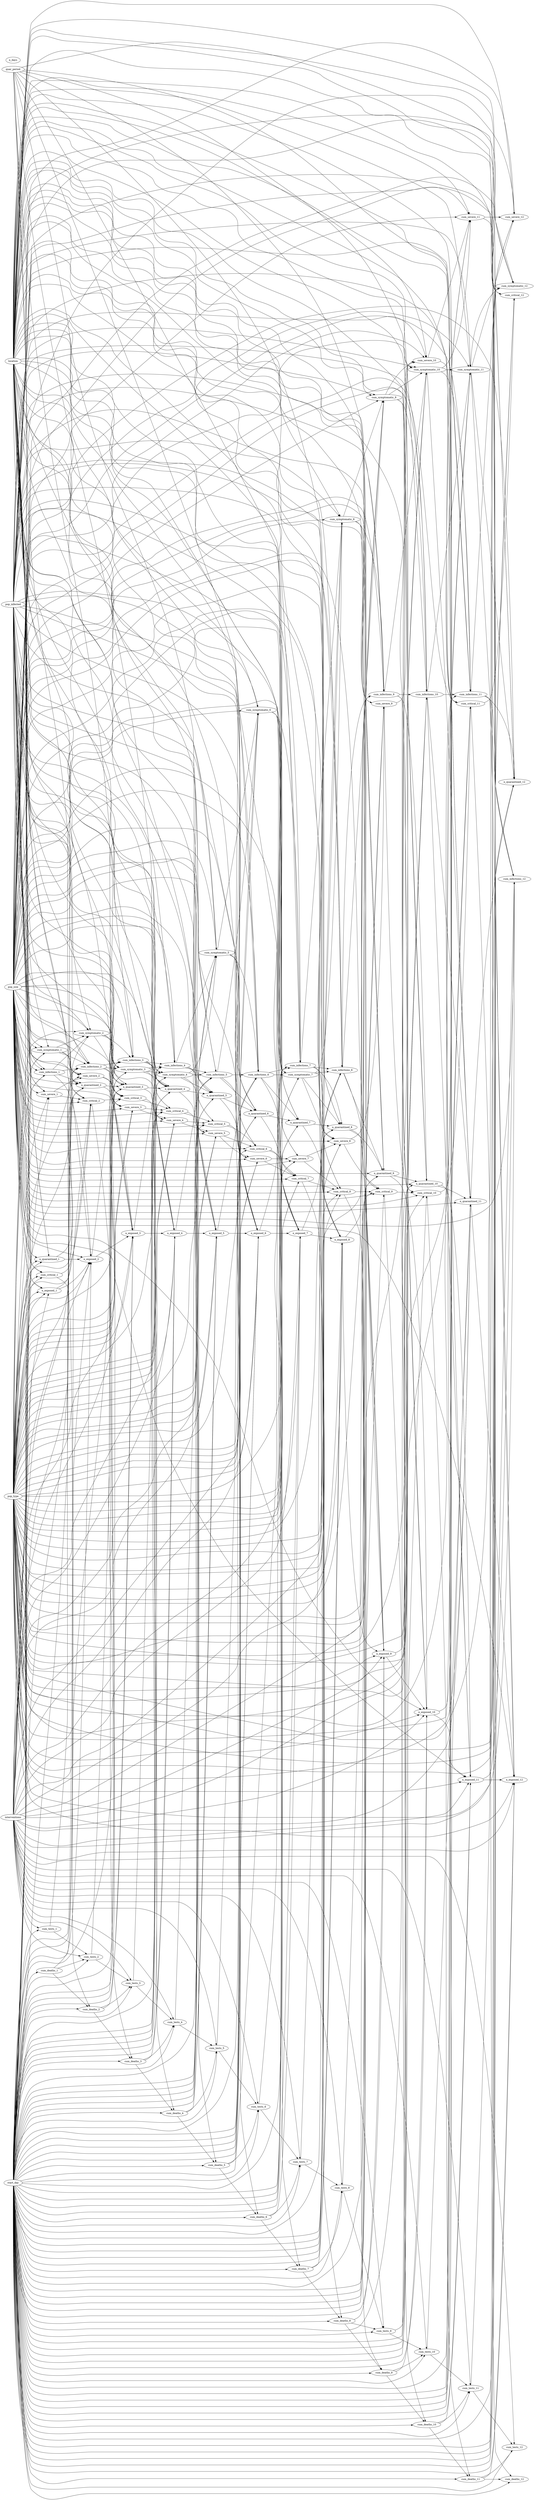 digraph "" {
	graph [newrank=True,
		rankdir=LR
	];
	{
		graph [graph_name=cluster_inputs,
			label=inputs
		];
		quar_period;
		pop_type;
		pop_size;
		pop_infected;
		location;
		start_day;
		interventions;
		n_days;
	}
	{
		graph [graph_name=cluster_1,
			label=<t<sub>0</sub>>
		];
		n_quarantined_1;
		n_exposed_1;
		cum_infections_1;
		cum_symptomatic_1;
		cum_severe_1;
		cum_critical_1;
		cum_tests_1;
		cum_deaths_1;
	}
	{
		graph [graph_name=cluster_2,
			label=<t<sub>2</sub>>
		];
		cum_tests_2;
		n_quarantined_2;
		n_exposed_2;
		cum_infections_2;
		cum_symptomatic_2;
		cum_severe_2;
		cum_critical_2;
		cum_deaths_2;
	}
	{
		graph [graph_name=cluster_3,
			label=<t<sub>3</sub>>
		];
		cum_tests_3;
		n_quarantined_3;
		n_exposed_3;
		cum_infections_3;
		cum_symptomatic_3;
		cum_severe_3;
		cum_critical_3;
		cum_deaths_3;
	}
	{
		graph [graph_name=cluster_4,
			label=<t<sub>4</sub>>
		];
		cum_tests_4;
		n_quarantined_4;
		n_exposed_4;
		cum_infections_4;
		cum_symptomatic_4;
		cum_severe_4;
		cum_critical_4;
		cum_deaths_4;
	}
	{
		graph [graph_name=cluster_5,
			label=<t<sub>5</sub>>
		];
		cum_tests_5;
		n_quarantined_5;
		n_exposed_5;
		cum_infections_5;
		cum_symptomatic_5;
		cum_severe_5;
		cum_critical_5;
		cum_deaths_5;
	}
	{
		graph [graph_name=cluster_6,
			label=<t<sub>6</sub>>
		];
		cum_tests_6;
		n_quarantined_6;
		n_exposed_6;
		cum_infections_6;
		cum_symptomatic_6;
		cum_severe_6;
		cum_critical_6;
		cum_deaths_6;
	}
	{
		graph [graph_name=cluster_7,
			label=<t<sub>7</sub>>
		];
		cum_tests_7;
		n_quarantined_7;
		n_exposed_7;
		cum_infections_7;
		cum_symptomatic_7;
		cum_severe_7;
		cum_critical_7;
		cum_deaths_7;
	}
	{
		graph [graph_name=cluster_8,
			label=<t<sub>8</sub>>
		];
		cum_tests_8;
		n_quarantined_8;
		n_exposed_8;
		cum_infections_8;
		cum_symptomatic_8;
		cum_severe_8;
		cum_critical_8;
		cum_deaths_8;
	}
	{
		graph [graph_name=cluster_9,
			label=<t<sub>9</sub>>
		];
		cum_tests_9;
		n_quarantined_9;
		n_exposed_9;
		cum_infections_9;
		cum_symptomatic_9;
		cum_severe_9;
		cum_critical_9;
		cum_deaths_9;
	}
	{
		graph [graph_name=cluster_10,
			label=<t<sub>10</sub>>
		];
		cum_tests_10;
		n_quarantined_10;
		n_exposed_10;
		cum_infections_10;
		cum_symptomatic_10;
		cum_severe_10;
		cum_critical_10;
		cum_deaths_10;
	}
	{
		graph [graph_name=cluster_11,
			label=<t<sub>11</sub>>
		];
		cum_tests_11;
		n_quarantined_11;
		n_exposed_11;
		cum_infections_11;
		cum_symptomatic_11;
		cum_severe_11;
		cum_critical_11;
		cum_deaths_11;
	}
	{
		graph [graph_name=cluster_12,
			label=<t<sub>12</sub>>
		];
		cum_tests_12;
		n_quarantined_12;
		n_exposed_12;
		cum_infections_12;
		cum_symptomatic_12;
		cum_severe_12;
		cum_critical_12;
		cum_deaths_12;
	}
	quar_period -> n_quarantined_1;
	quar_period -> n_quarantined_2;
	quar_period -> n_quarantined_3;
	quar_period -> n_quarantined_4;
	quar_period -> n_quarantined_5;
	quar_period -> n_quarantined_6;
	quar_period -> n_quarantined_7;
	quar_period -> n_quarantined_8;
	quar_period -> n_quarantined_9;
	quar_period -> n_quarantined_10;
	quar_period -> n_quarantined_11;
	quar_period -> n_quarantined_12;
	n_quarantined_1 -> n_quarantined_2;
	n_quarantined_1 -> n_exposed_2;
	pop_type -> n_quarantined_1;
	pop_type -> n_exposed_1;
	pop_type -> cum_infections_1;
	pop_type -> cum_symptomatic_1;
	pop_type -> cum_severe_1;
	pop_type -> cum_critical_1;
	pop_type -> n_quarantined_2;
	pop_type -> n_exposed_2;
	pop_type -> cum_infections_2;
	pop_type -> cum_symptomatic_2;
	pop_type -> cum_severe_2;
	pop_type -> cum_critical_2;
	pop_type -> n_quarantined_3;
	pop_type -> n_exposed_3;
	pop_type -> cum_infections_3;
	pop_type -> cum_symptomatic_3;
	pop_type -> cum_severe_3;
	pop_type -> cum_critical_3;
	pop_type -> n_quarantined_4;
	pop_type -> n_exposed_4;
	pop_type -> cum_infections_4;
	pop_type -> cum_symptomatic_4;
	pop_type -> cum_severe_4;
	pop_type -> cum_critical_4;
	pop_type -> n_quarantined_5;
	pop_type -> n_exposed_5;
	pop_type -> cum_infections_5;
	pop_type -> cum_symptomatic_5;
	pop_type -> cum_severe_5;
	pop_type -> cum_critical_5;
	pop_type -> n_quarantined_6;
	pop_type -> n_exposed_6;
	pop_type -> cum_infections_6;
	pop_type -> cum_symptomatic_6;
	pop_type -> cum_severe_6;
	pop_type -> cum_critical_6;
	pop_type -> n_quarantined_7;
	pop_type -> n_exposed_7;
	pop_type -> cum_infections_7;
	pop_type -> cum_symptomatic_7;
	pop_type -> cum_severe_7;
	pop_type -> cum_critical_7;
	pop_type -> n_quarantined_8;
	pop_type -> n_exposed_8;
	pop_type -> cum_infections_8;
	pop_type -> cum_symptomatic_8;
	pop_type -> cum_severe_8;
	pop_type -> cum_critical_8;
	pop_type -> n_quarantined_9;
	pop_type -> n_exposed_9;
	pop_type -> cum_infections_9;
	pop_type -> cum_symptomatic_9;
	pop_type -> cum_severe_9;
	pop_type -> cum_critical_9;
	pop_type -> n_quarantined_10;
	pop_type -> n_exposed_10;
	pop_type -> cum_infections_10;
	pop_type -> cum_symptomatic_10;
	pop_type -> cum_severe_10;
	pop_type -> cum_critical_10;
	pop_type -> n_quarantined_11;
	pop_type -> n_exposed_11;
	pop_type -> cum_infections_11;
	pop_type -> cum_symptomatic_11;
	pop_type -> cum_severe_11;
	pop_type -> cum_critical_11;
	pop_type -> n_quarantined_12;
	pop_type -> n_exposed_12;
	pop_type -> cum_infections_12;
	pop_type -> cum_symptomatic_12;
	pop_type -> cum_severe_12;
	pop_type -> cum_critical_12;
	n_exposed_1 -> n_exposed_2;
	n_exposed_1 -> cum_infections_2;
	cum_infections_1 -> n_quarantined_2;
	cum_infections_1 -> n_exposed_2;
	cum_infections_1 -> cum_infections_2;
	cum_infections_1 -> cum_symptomatic_2;
	cum_symptomatic_1 -> n_quarantined_2;
	cum_symptomatic_1 -> cum_infections_2;
	cum_symptomatic_1 -> cum_symptomatic_2;
	cum_symptomatic_1 -> cum_severe_2;
	cum_severe_1 -> cum_severe_2;
	cum_severe_1 -> cum_critical_2;
	cum_critical_1 -> cum_critical_2;
	cum_critical_1 -> cum_deaths_2;
	pop_size -> n_quarantined_1;
	pop_size -> n_exposed_1;
	pop_size -> cum_infections_1;
	pop_size -> cum_symptomatic_1;
	pop_size -> cum_severe_1;
	pop_size -> cum_critical_1;
	pop_size -> n_quarantined_2;
	pop_size -> n_exposed_2;
	pop_size -> cum_infections_2;
	pop_size -> cum_symptomatic_2;
	pop_size -> cum_severe_2;
	pop_size -> cum_critical_2;
	pop_size -> n_quarantined_3;
	pop_size -> n_exposed_3;
	pop_size -> cum_infections_3;
	pop_size -> cum_symptomatic_3;
	pop_size -> cum_severe_3;
	pop_size -> cum_critical_3;
	pop_size -> n_quarantined_4;
	pop_size -> n_exposed_4;
	pop_size -> cum_infections_4;
	pop_size -> cum_symptomatic_4;
	pop_size -> cum_severe_4;
	pop_size -> cum_critical_4;
	pop_size -> n_quarantined_5;
	pop_size -> n_exposed_5;
	pop_size -> cum_infections_5;
	pop_size -> cum_symptomatic_5;
	pop_size -> cum_severe_5;
	pop_size -> cum_critical_5;
	pop_size -> n_quarantined_6;
	pop_size -> n_exposed_6;
	pop_size -> cum_infections_6;
	pop_size -> cum_symptomatic_6;
	pop_size -> cum_severe_6;
	pop_size -> cum_critical_6;
	pop_size -> n_quarantined_7;
	pop_size -> n_exposed_7;
	pop_size -> cum_infections_7;
	pop_size -> cum_symptomatic_7;
	pop_size -> cum_severe_7;
	pop_size -> cum_critical_7;
	pop_size -> n_quarantined_8;
	pop_size -> n_exposed_8;
	pop_size -> cum_infections_8;
	pop_size -> cum_symptomatic_8;
	pop_size -> cum_severe_8;
	pop_size -> cum_critical_8;
	pop_size -> n_quarantined_9;
	pop_size -> n_exposed_9;
	pop_size -> cum_infections_9;
	pop_size -> cum_symptomatic_9;
	pop_size -> cum_severe_9;
	pop_size -> cum_critical_9;
	pop_size -> n_quarantined_10;
	pop_size -> n_exposed_10;
	pop_size -> cum_infections_10;
	pop_size -> cum_symptomatic_10;
	pop_size -> cum_severe_10;
	pop_size -> cum_critical_10;
	pop_size -> n_quarantined_11;
	pop_size -> n_exposed_11;
	pop_size -> cum_infections_11;
	pop_size -> cum_symptomatic_11;
	pop_size -> cum_severe_11;
	pop_size -> cum_critical_11;
	pop_size -> n_quarantined_12;
	pop_size -> n_exposed_12;
	pop_size -> cum_infections_12;
	pop_size -> cum_symptomatic_12;
	pop_size -> cum_severe_12;
	pop_size -> cum_critical_12;
	pop_infected -> cum_infections_1;
	pop_infected -> cum_symptomatic_1;
	pop_infected -> cum_severe_1;
	pop_infected -> cum_critical_1;
	pop_infected -> cum_infections_2;
	pop_infected -> cum_symptomatic_2;
	pop_infected -> cum_severe_2;
	pop_infected -> cum_critical_2;
	pop_infected -> cum_infections_3;
	pop_infected -> cum_symptomatic_3;
	pop_infected -> cum_severe_3;
	pop_infected -> cum_critical_3;
	pop_infected -> cum_infections_4;
	pop_infected -> cum_symptomatic_4;
	pop_infected -> cum_severe_4;
	pop_infected -> cum_critical_4;
	pop_infected -> cum_infections_5;
	pop_infected -> cum_symptomatic_5;
	pop_infected -> cum_severe_5;
	pop_infected -> cum_critical_5;
	pop_infected -> cum_infections_6;
	pop_infected -> cum_symptomatic_6;
	pop_infected -> cum_severe_6;
	pop_infected -> cum_critical_6;
	pop_infected -> cum_infections_7;
	pop_infected -> cum_symptomatic_7;
	pop_infected -> cum_severe_7;
	pop_infected -> cum_critical_7;
	pop_infected -> cum_infections_8;
	pop_infected -> cum_symptomatic_8;
	pop_infected -> cum_severe_8;
	pop_infected -> cum_critical_8;
	pop_infected -> cum_infections_9;
	pop_infected -> cum_symptomatic_9;
	pop_infected -> cum_severe_9;
	pop_infected -> cum_critical_9;
	pop_infected -> cum_infections_10;
	pop_infected -> cum_symptomatic_10;
	pop_infected -> cum_severe_10;
	pop_infected -> cum_critical_10;
	pop_infected -> cum_infections_11;
	pop_infected -> cum_symptomatic_11;
	pop_infected -> cum_severe_11;
	pop_infected -> cum_critical_11;
	pop_infected -> cum_infections_12;
	pop_infected -> cum_symptomatic_12;
	pop_infected -> cum_severe_12;
	pop_infected -> cum_critical_12;
	location -> n_quarantined_1;
	location -> n_exposed_1;
	location -> cum_infections_1;
	location -> cum_symptomatic_1;
	location -> cum_severe_1;
	location -> cum_critical_1;
	location -> n_quarantined_2;
	location -> n_exposed_2;
	location -> cum_infections_2;
	location -> cum_symptomatic_2;
	location -> cum_severe_2;
	location -> cum_critical_2;
	location -> n_quarantined_3;
	location -> n_exposed_3;
	location -> cum_infections_3;
	location -> cum_symptomatic_3;
	location -> cum_severe_3;
	location -> cum_critical_3;
	location -> n_quarantined_4;
	location -> n_exposed_4;
	location -> cum_infections_4;
	location -> cum_symptomatic_4;
	location -> cum_severe_4;
	location -> cum_critical_4;
	location -> n_quarantined_5;
	location -> n_exposed_5;
	location -> cum_infections_5;
	location -> cum_symptomatic_5;
	location -> cum_severe_5;
	location -> cum_critical_5;
	location -> n_quarantined_6;
	location -> n_exposed_6;
	location -> cum_infections_6;
	location -> cum_symptomatic_6;
	location -> cum_severe_6;
	location -> cum_critical_6;
	location -> n_quarantined_7;
	location -> n_exposed_7;
	location -> cum_infections_7;
	location -> cum_symptomatic_7;
	location -> cum_severe_7;
	location -> cum_critical_7;
	location -> n_quarantined_8;
	location -> n_exposed_8;
	location -> cum_infections_8;
	location -> cum_symptomatic_8;
	location -> cum_severe_8;
	location -> cum_critical_8;
	location -> n_quarantined_9;
	location -> n_exposed_9;
	location -> cum_infections_9;
	location -> cum_symptomatic_9;
	location -> cum_severe_9;
	location -> cum_critical_9;
	location -> n_quarantined_10;
	location -> n_exposed_10;
	location -> cum_infections_10;
	location -> cum_symptomatic_10;
	location -> cum_severe_10;
	location -> cum_critical_10;
	location -> n_quarantined_11;
	location -> n_exposed_11;
	location -> cum_infections_11;
	location -> cum_symptomatic_11;
	location -> cum_severe_11;
	location -> cum_critical_11;
	location -> n_quarantined_12;
	location -> n_exposed_12;
	location -> cum_infections_12;
	location -> cum_symptomatic_12;
	location -> cum_severe_12;
	location -> cum_critical_12;
	start_day -> n_quarantined_1;
	start_day -> n_exposed_1;
	start_day -> cum_infections_1;
	start_day -> cum_symptomatic_1;
	start_day -> cum_severe_1;
	start_day -> cum_critical_1;
	start_day -> cum_tests_1;
	start_day -> cum_deaths_1;
	start_day -> cum_tests_2;
	start_day -> n_quarantined_2;
	start_day -> n_exposed_2;
	start_day -> cum_infections_2;
	start_day -> cum_symptomatic_2;
	start_day -> cum_severe_2;
	start_day -> cum_critical_2;
	start_day -> cum_deaths_2;
	start_day -> cum_tests_3;
	start_day -> n_quarantined_3;
	start_day -> n_exposed_3;
	start_day -> cum_infections_3;
	start_day -> cum_symptomatic_3;
	start_day -> cum_severe_3;
	start_day -> cum_critical_3;
	start_day -> cum_deaths_3;
	start_day -> cum_tests_4;
	start_day -> n_quarantined_4;
	start_day -> n_exposed_4;
	start_day -> cum_infections_4;
	start_day -> cum_symptomatic_4;
	start_day -> cum_severe_4;
	start_day -> cum_critical_4;
	start_day -> cum_deaths_4;
	start_day -> cum_tests_5;
	start_day -> n_quarantined_5;
	start_day -> n_exposed_5;
	start_day -> cum_infections_5;
	start_day -> cum_symptomatic_5;
	start_day -> cum_severe_5;
	start_day -> cum_critical_5;
	start_day -> cum_deaths_5;
	start_day -> cum_tests_6;
	start_day -> n_quarantined_6;
	start_day -> n_exposed_6;
	start_day -> cum_infections_6;
	start_day -> cum_symptomatic_6;
	start_day -> cum_severe_6;
	start_day -> cum_critical_6;
	start_day -> cum_deaths_6;
	start_day -> cum_tests_7;
	start_day -> n_quarantined_7;
	start_day -> n_exposed_7;
	start_day -> cum_infections_7;
	start_day -> cum_symptomatic_7;
	start_day -> cum_severe_7;
	start_day -> cum_critical_7;
	start_day -> cum_deaths_7;
	start_day -> cum_tests_8;
	start_day -> n_quarantined_8;
	start_day -> n_exposed_8;
	start_day -> cum_infections_8;
	start_day -> cum_symptomatic_8;
	start_day -> cum_severe_8;
	start_day -> cum_critical_8;
	start_day -> cum_deaths_8;
	start_day -> cum_tests_9;
	start_day -> n_quarantined_9;
	start_day -> n_exposed_9;
	start_day -> cum_infections_9;
	start_day -> cum_symptomatic_9;
	start_day -> cum_severe_9;
	start_day -> cum_critical_9;
	start_day -> cum_deaths_9;
	start_day -> cum_tests_10;
	start_day -> n_quarantined_10;
	start_day -> n_exposed_10;
	start_day -> cum_infections_10;
	start_day -> cum_symptomatic_10;
	start_day -> cum_severe_10;
	start_day -> cum_critical_10;
	start_day -> cum_deaths_10;
	start_day -> cum_tests_11;
	start_day -> n_quarantined_11;
	start_day -> n_exposed_11;
	start_day -> cum_infections_11;
	start_day -> cum_symptomatic_11;
	start_day -> cum_severe_11;
	start_day -> cum_critical_11;
	start_day -> cum_deaths_11;
	start_day -> cum_tests_12;
	start_day -> n_quarantined_12;
	start_day -> n_exposed_12;
	start_day -> cum_infections_12;
	start_day -> cum_symptomatic_12;
	start_day -> cum_severe_12;
	start_day -> cum_critical_12;
	start_day -> cum_deaths_12;
	cum_tests_1 -> cum_tests_2;
	cum_tests_1 -> n_quarantined_2;
	cum_deaths_1 -> cum_tests_2;
	cum_deaths_1 -> n_exposed_2;
	cum_deaths_1 -> cum_deaths_2;
	interventions -> n_quarantined_1;
	interventions -> n_exposed_1;
	interventions -> cum_tests_1;
	interventions -> cum_tests_2;
	interventions -> n_quarantined_2;
	interventions -> n_exposed_2;
	interventions -> cum_tests_3;
	interventions -> n_quarantined_3;
	interventions -> n_exposed_3;
	interventions -> cum_tests_4;
	interventions -> n_quarantined_4;
	interventions -> n_exposed_4;
	interventions -> cum_tests_5;
	interventions -> n_quarantined_5;
	interventions -> n_exposed_5;
	interventions -> cum_tests_6;
	interventions -> n_quarantined_6;
	interventions -> n_exposed_6;
	interventions -> cum_tests_7;
	interventions -> n_quarantined_7;
	interventions -> n_exposed_7;
	interventions -> cum_tests_8;
	interventions -> n_quarantined_8;
	interventions -> n_exposed_8;
	interventions -> cum_tests_9;
	interventions -> n_quarantined_9;
	interventions -> n_exposed_9;
	interventions -> cum_tests_10;
	interventions -> n_quarantined_10;
	interventions -> n_exposed_10;
	interventions -> cum_tests_11;
	interventions -> n_quarantined_11;
	interventions -> n_exposed_11;
	interventions -> cum_tests_12;
	interventions -> n_quarantined_12;
	interventions -> n_exposed_12;
	cum_tests_2 -> cum_tests_3;
	cum_tests_2 -> n_quarantined_3;
	n_quarantined_2 -> n_quarantined_3;
	n_quarantined_2 -> n_exposed_3;
	n_exposed_2 -> n_exposed_3;
	n_exposed_2 -> cum_infections_3;
	cum_infections_2 -> n_quarantined_3;
	cum_infections_2 -> n_exposed_3;
	cum_infections_2 -> cum_infections_3;
	cum_infections_2 -> cum_symptomatic_3;
	cum_symptomatic_2 -> n_quarantined_3;
	cum_symptomatic_2 -> cum_infections_3;
	cum_symptomatic_2 -> cum_symptomatic_3;
	cum_symptomatic_2 -> cum_severe_3;
	cum_severe_2 -> cum_severe_3;
	cum_severe_2 -> cum_critical_3;
	cum_critical_2 -> cum_critical_3;
	cum_critical_2 -> cum_deaths_3;
	cum_deaths_2 -> cum_tests_3;
	cum_deaths_2 -> n_exposed_3;
	cum_deaths_2 -> cum_deaths_3;
	cum_tests_3 -> cum_tests_4;
	cum_tests_3 -> n_quarantined_4;
	n_quarantined_3 -> n_quarantined_4;
	n_quarantined_3 -> n_exposed_4;
	n_exposed_3 -> n_exposed_4;
	n_exposed_3 -> cum_infections_4;
	cum_infections_3 -> n_quarantined_4;
	cum_infections_3 -> n_exposed_4;
	cum_infections_3 -> cum_infections_4;
	cum_infections_3 -> cum_symptomatic_4;
	cum_symptomatic_3 -> n_quarantined_4;
	cum_symptomatic_3 -> cum_infections_4;
	cum_symptomatic_3 -> cum_symptomatic_4;
	cum_symptomatic_3 -> cum_severe_4;
	cum_severe_3 -> cum_severe_4;
	cum_severe_3 -> cum_critical_4;
	cum_critical_3 -> cum_critical_4;
	cum_critical_3 -> cum_deaths_4;
	cum_deaths_3 -> cum_tests_4;
	cum_deaths_3 -> n_exposed_4;
	cum_deaths_3 -> cum_deaths_4;
	cum_tests_4 -> cum_tests_5;
	cum_tests_4 -> n_quarantined_5;
	n_quarantined_4 -> n_quarantined_5;
	n_quarantined_4 -> n_exposed_5;
	n_exposed_4 -> n_exposed_5;
	n_exposed_4 -> cum_infections_5;
	cum_infections_4 -> n_quarantined_5;
	cum_infections_4 -> n_exposed_5;
	cum_infections_4 -> cum_infections_5;
	cum_infections_4 -> cum_symptomatic_5;
	cum_symptomatic_4 -> n_quarantined_5;
	cum_symptomatic_4 -> cum_infections_5;
	cum_symptomatic_4 -> cum_symptomatic_5;
	cum_symptomatic_4 -> cum_severe_5;
	cum_severe_4 -> cum_severe_5;
	cum_severe_4 -> cum_critical_5;
	cum_critical_4 -> cum_critical_5;
	cum_critical_4 -> cum_deaths_5;
	cum_deaths_4 -> cum_tests_5;
	cum_deaths_4 -> n_exposed_5;
	cum_deaths_4 -> cum_deaths_5;
	cum_tests_5 -> cum_tests_6;
	cum_tests_5 -> n_quarantined_6;
	n_quarantined_5 -> n_quarantined_6;
	n_quarantined_5 -> n_exposed_6;
	n_exposed_5 -> n_exposed_6;
	n_exposed_5 -> cum_infections_6;
	cum_infections_5 -> n_quarantined_6;
	cum_infections_5 -> n_exposed_6;
	cum_infections_5 -> cum_infections_6;
	cum_infections_5 -> cum_symptomatic_6;
	cum_symptomatic_5 -> n_quarantined_6;
	cum_symptomatic_5 -> cum_infections_6;
	cum_symptomatic_5 -> cum_symptomatic_6;
	cum_symptomatic_5 -> cum_severe_6;
	cum_severe_5 -> cum_severe_6;
	cum_severe_5 -> cum_critical_6;
	cum_critical_5 -> cum_critical_6;
	cum_critical_5 -> cum_deaths_6;
	cum_deaths_5 -> cum_tests_6;
	cum_deaths_5 -> n_exposed_6;
	cum_deaths_5 -> cum_deaths_6;
	cum_tests_6 -> cum_tests_7;
	cum_tests_6 -> n_quarantined_7;
	n_quarantined_6 -> n_quarantined_7;
	n_quarantined_6 -> n_exposed_7;
	n_exposed_6 -> n_exposed_7;
	n_exposed_6 -> cum_infections_7;
	cum_infections_6 -> n_quarantined_7;
	cum_infections_6 -> n_exposed_7;
	cum_infections_6 -> cum_infections_7;
	cum_infections_6 -> cum_symptomatic_7;
	cum_symptomatic_6 -> n_quarantined_7;
	cum_symptomatic_6 -> cum_infections_7;
	cum_symptomatic_6 -> cum_symptomatic_7;
	cum_symptomatic_6 -> cum_severe_7;
	cum_severe_6 -> cum_severe_7;
	cum_severe_6 -> cum_critical_7;
	cum_critical_6 -> cum_critical_7;
	cum_critical_6 -> cum_deaths_7;
	cum_deaths_6 -> cum_tests_7;
	cum_deaths_6 -> n_exposed_7;
	cum_deaths_6 -> cum_deaths_7;
	cum_tests_7 -> cum_tests_8;
	cum_tests_7 -> n_quarantined_8;
	n_quarantined_7 -> n_quarantined_8;
	n_quarantined_7 -> n_exposed_8;
	n_exposed_7 -> n_exposed_8;
	n_exposed_7 -> cum_infections_8;
	cum_infections_7 -> n_quarantined_8;
	cum_infections_7 -> n_exposed_8;
	cum_infections_7 -> cum_infections_8;
	cum_infections_7 -> cum_symptomatic_8;
	cum_symptomatic_7 -> n_quarantined_8;
	cum_symptomatic_7 -> cum_infections_8;
	cum_symptomatic_7 -> cum_symptomatic_8;
	cum_symptomatic_7 -> cum_severe_8;
	cum_severe_7 -> cum_severe_8;
	cum_severe_7 -> cum_critical_8;
	cum_critical_7 -> cum_critical_8;
	cum_critical_7 -> cum_deaths_8;
	cum_deaths_7 -> cum_tests_8;
	cum_deaths_7 -> n_exposed_8;
	cum_deaths_7 -> cum_deaths_8;
	cum_tests_8 -> cum_tests_9;
	cum_tests_8 -> n_quarantined_9;
	n_quarantined_8 -> n_quarantined_9;
	n_quarantined_8 -> n_exposed_9;
	n_exposed_8 -> n_exposed_9;
	n_exposed_8 -> cum_infections_9;
	cum_infections_8 -> n_quarantined_9;
	cum_infections_8 -> n_exposed_9;
	cum_infections_8 -> cum_infections_9;
	cum_infections_8 -> cum_symptomatic_9;
	cum_symptomatic_8 -> n_quarantined_9;
	cum_symptomatic_8 -> cum_infections_9;
	cum_symptomatic_8 -> cum_symptomatic_9;
	cum_symptomatic_8 -> cum_severe_9;
	cum_severe_8 -> cum_severe_9;
	cum_severe_8 -> cum_critical_9;
	cum_critical_8 -> cum_critical_9;
	cum_critical_8 -> cum_deaths_9;
	cum_deaths_8 -> cum_tests_9;
	cum_deaths_8 -> n_exposed_9;
	cum_deaths_8 -> cum_deaths_9;
	cum_tests_9 -> cum_tests_10;
	cum_tests_9 -> n_quarantined_10;
	n_quarantined_9 -> n_quarantined_10;
	n_quarantined_9 -> n_exposed_10;
	n_exposed_9 -> n_exposed_10;
	n_exposed_9 -> cum_infections_10;
	cum_infections_9 -> n_quarantined_10;
	cum_infections_9 -> n_exposed_10;
	cum_infections_9 -> cum_infections_10;
	cum_infections_9 -> cum_symptomatic_10;
	cum_symptomatic_9 -> n_quarantined_10;
	cum_symptomatic_9 -> cum_infections_10;
	cum_symptomatic_9 -> cum_symptomatic_10;
	cum_symptomatic_9 -> cum_severe_10;
	cum_severe_9 -> cum_severe_10;
	cum_severe_9 -> cum_critical_10;
	cum_critical_9 -> cum_critical_10;
	cum_critical_9 -> cum_deaths_10;
	cum_deaths_9 -> cum_tests_10;
	cum_deaths_9 -> n_exposed_10;
	cum_deaths_9 -> cum_deaths_10;
	cum_tests_10 -> cum_tests_11;
	cum_tests_10 -> n_quarantined_11;
	n_quarantined_10 -> n_quarantined_11;
	n_quarantined_10 -> n_exposed_11;
	n_exposed_10 -> n_exposed_11;
	n_exposed_10 -> cum_infections_11;
	cum_infections_10 -> n_quarantined_11;
	cum_infections_10 -> n_exposed_11;
	cum_infections_10 -> cum_infections_11;
	cum_infections_10 -> cum_symptomatic_11;
	cum_symptomatic_10 -> n_quarantined_11;
	cum_symptomatic_10 -> cum_infections_11;
	cum_symptomatic_10 -> cum_symptomatic_11;
	cum_symptomatic_10 -> cum_severe_11;
	cum_severe_10 -> cum_severe_11;
	cum_severe_10 -> cum_critical_11;
	cum_critical_10 -> cum_critical_11;
	cum_critical_10 -> cum_deaths_11;
	cum_deaths_10 -> cum_tests_11;
	cum_deaths_10 -> n_exposed_11;
	cum_deaths_10 -> cum_deaths_11;
	cum_tests_11 -> cum_tests_12;
	cum_tests_11 -> n_quarantined_12;
	n_quarantined_11 -> n_quarantined_12;
	n_quarantined_11 -> n_exposed_12;
	n_exposed_11 -> n_exposed_12;
	n_exposed_11 -> cum_infections_12;
	cum_infections_11 -> n_quarantined_12;
	cum_infections_11 -> n_exposed_12;
	cum_infections_11 -> cum_infections_12;
	cum_infections_11 -> cum_symptomatic_12;
	cum_symptomatic_11 -> n_quarantined_12;
	cum_symptomatic_11 -> cum_infections_12;
	cum_symptomatic_11 -> cum_symptomatic_12;
	cum_symptomatic_11 -> cum_severe_12;
	cum_severe_11 -> cum_severe_12;
	cum_severe_11 -> cum_critical_12;
	cum_critical_11 -> cum_critical_12;
	cum_critical_11 -> cum_deaths_12;
	cum_deaths_11 -> cum_tests_12;
	cum_deaths_11 -> n_exposed_12;
	cum_deaths_11 -> cum_deaths_12;
}
